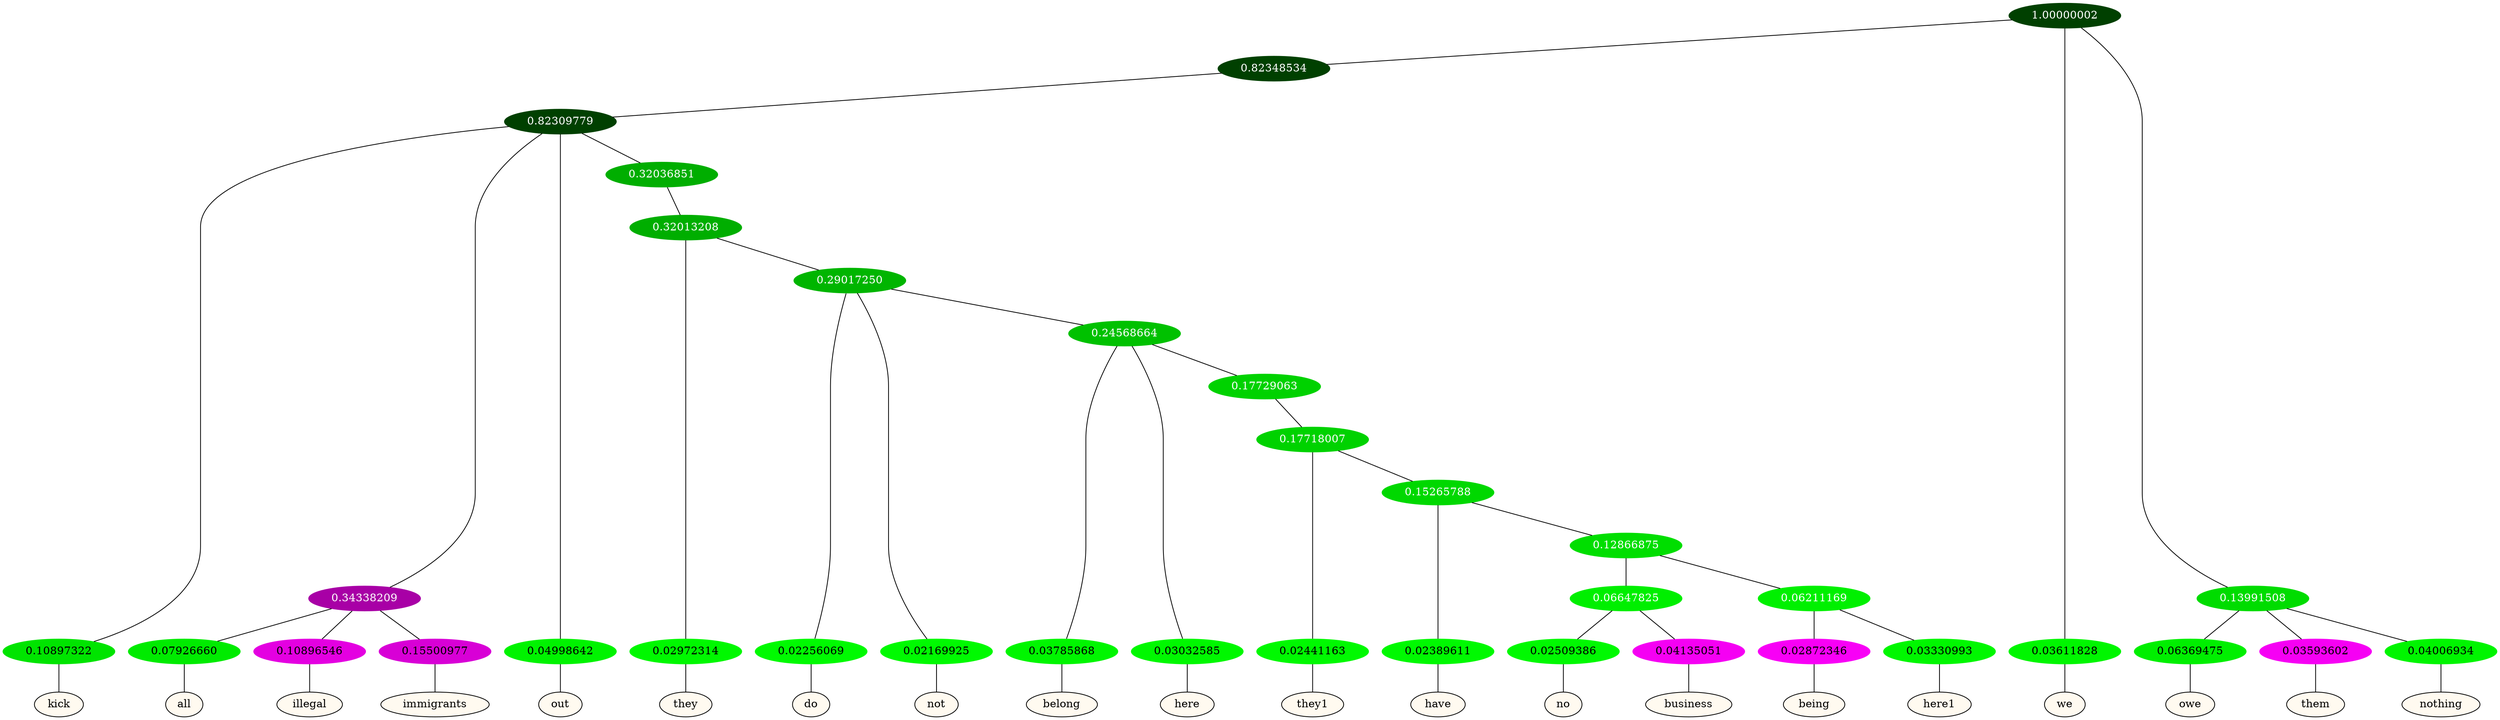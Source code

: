 graph {
	node [format=png height=0.15 nodesep=0.001 ordering=out overlap=prism overlap_scaling=0.01 ranksep=0.001 ratio=0.2 style=filled width=0.15]
	{
		rank=same
		a_w_8 [label=kick color=black fillcolor=floralwhite style="filled,solid"]
		a_w_12 [label=all color=black fillcolor=floralwhite style="filled,solid"]
		a_w_13 [label=illegal color=black fillcolor=floralwhite style="filled,solid"]
		a_w_14 [label=immigrants color=black fillcolor=floralwhite style="filled,solid"]
		a_w_10 [label=out color=black fillcolor=floralwhite style="filled,solid"]
		a_w_16 [label=they color=black fillcolor=floralwhite style="filled,solid"]
		a_w_18 [label=do color=black fillcolor=floralwhite style="filled,solid"]
		a_w_19 [label=not color=black fillcolor=floralwhite style="filled,solid"]
		a_w_21 [label=belong color=black fillcolor=floralwhite style="filled,solid"]
		a_w_22 [label=here color=black fillcolor=floralwhite style="filled,solid"]
		a_w_25 [label=they1 color=black fillcolor=floralwhite style="filled,solid"]
		a_w_27 [label=have color=black fillcolor=floralwhite style="filled,solid"]
		a_w_31 [label=no color=black fillcolor=floralwhite style="filled,solid"]
		a_w_32 [label=business color=black fillcolor=floralwhite style="filled,solid"]
		a_w_33 [label=being color=black fillcolor=floralwhite style="filled,solid"]
		a_w_34 [label=here1 color=black fillcolor=floralwhite style="filled,solid"]
		a_w_2 [label=we color=black fillcolor=floralwhite style="filled,solid"]
		a_w_5 [label=owe color=black fillcolor=floralwhite style="filled,solid"]
		a_w_6 [label=them color=black fillcolor=floralwhite style="filled,solid"]
		a_w_7 [label=nothing color=black fillcolor=floralwhite style="filled,solid"]
	}
	a_n_8 -- a_w_8
	a_n_12 -- a_w_12
	a_n_13 -- a_w_13
	a_n_14 -- a_w_14
	a_n_10 -- a_w_10
	a_n_16 -- a_w_16
	a_n_18 -- a_w_18
	a_n_19 -- a_w_19
	a_n_21 -- a_w_21
	a_n_22 -- a_w_22
	a_n_25 -- a_w_25
	a_n_27 -- a_w_27
	a_n_31 -- a_w_31
	a_n_32 -- a_w_32
	a_n_33 -- a_w_33
	a_n_34 -- a_w_34
	a_n_2 -- a_w_2
	a_n_5 -- a_w_5
	a_n_6 -- a_w_6
	a_n_7 -- a_w_7
	{
		rank=same
		a_n_8 [label=0.10897322 color="0.334 1.000 0.891" fontcolor=black]
		a_n_12 [label=0.07926660 color="0.334 1.000 0.921" fontcolor=black]
		a_n_13 [label=0.10896546 color="0.835 1.000 0.891" fontcolor=black]
		a_n_14 [label=0.15500977 color="0.835 1.000 0.845" fontcolor=black]
		a_n_10 [label=0.04998642 color="0.334 1.000 0.950" fontcolor=black]
		a_n_16 [label=0.02972314 color="0.334 1.000 0.970" fontcolor=black]
		a_n_18 [label=0.02256069 color="0.334 1.000 0.977" fontcolor=black]
		a_n_19 [label=0.02169925 color="0.334 1.000 0.978" fontcolor=black]
		a_n_21 [label=0.03785868 color="0.334 1.000 0.962" fontcolor=black]
		a_n_22 [label=0.03032585 color="0.334 1.000 0.970" fontcolor=black]
		a_n_25 [label=0.02441163 color="0.334 1.000 0.976" fontcolor=black]
		a_n_27 [label=0.02389611 color="0.334 1.000 0.976" fontcolor=black]
		a_n_31 [label=0.02509386 color="0.334 1.000 0.975" fontcolor=black]
		a_n_32 [label=0.04135051 color="0.835 1.000 0.959" fontcolor=black]
		a_n_33 [label=0.02872346 color="0.835 1.000 0.971" fontcolor=black]
		a_n_34 [label=0.03330993 color="0.334 1.000 0.967" fontcolor=black]
		a_n_2 [label=0.03611828 color="0.334 1.000 0.964" fontcolor=black]
		a_n_5 [label=0.06369475 color="0.334 1.000 0.936" fontcolor=black]
		a_n_6 [label=0.03593602 color="0.835 1.000 0.964" fontcolor=black]
		a_n_7 [label=0.04006934 color="0.334 1.000 0.960" fontcolor=black]
	}
	a_n_0 [label=1.00000002 color="0.334 1.000 0.250" fontcolor=grey99]
	a_n_1 [label=0.82348534 color="0.334 1.000 0.250" fontcolor=grey99]
	a_n_0 -- a_n_1
	a_n_0 -- a_n_2
	a_n_3 [label=0.13991508 color="0.334 1.000 0.860" fontcolor=grey99]
	a_n_0 -- a_n_3
	a_n_4 [label=0.82309779 color="0.334 1.000 0.250" fontcolor=grey99]
	a_n_1 -- a_n_4
	a_n_3 -- a_n_5
	a_n_3 -- a_n_6
	a_n_3 -- a_n_7
	a_n_4 -- a_n_8
	a_n_9 [label=0.34338209 color="0.835 1.000 0.657" fontcolor=grey99]
	a_n_4 -- a_n_9
	a_n_4 -- a_n_10
	a_n_11 [label=0.32036851 color="0.334 1.000 0.680" fontcolor=grey99]
	a_n_4 -- a_n_11
	a_n_9 -- a_n_12
	a_n_9 -- a_n_13
	a_n_9 -- a_n_14
	a_n_15 [label=0.32013208 color="0.334 1.000 0.680" fontcolor=grey99]
	a_n_11 -- a_n_15
	a_n_15 -- a_n_16
	a_n_17 [label=0.29017250 color="0.334 1.000 0.710" fontcolor=grey99]
	a_n_15 -- a_n_17
	a_n_17 -- a_n_18
	a_n_17 -- a_n_19
	a_n_20 [label=0.24568664 color="0.334 1.000 0.754" fontcolor=grey99]
	a_n_17 -- a_n_20
	a_n_20 -- a_n_21
	a_n_20 -- a_n_22
	a_n_23 [label=0.17729063 color="0.334 1.000 0.823" fontcolor=grey99]
	a_n_20 -- a_n_23
	a_n_24 [label=0.17718007 color="0.334 1.000 0.823" fontcolor=grey99]
	a_n_23 -- a_n_24
	a_n_24 -- a_n_25
	a_n_26 [label=0.15265788 color="0.334 1.000 0.847" fontcolor=grey99]
	a_n_24 -- a_n_26
	a_n_26 -- a_n_27
	a_n_28 [label=0.12866875 color="0.334 1.000 0.871" fontcolor=grey99]
	a_n_26 -- a_n_28
	a_n_29 [label=0.06647825 color="0.334 1.000 0.934" fontcolor=grey99]
	a_n_28 -- a_n_29
	a_n_30 [label=0.06211169 color="0.334 1.000 0.938" fontcolor=grey99]
	a_n_28 -- a_n_30
	a_n_29 -- a_n_31
	a_n_29 -- a_n_32
	a_n_30 -- a_n_33
	a_n_30 -- a_n_34
}
